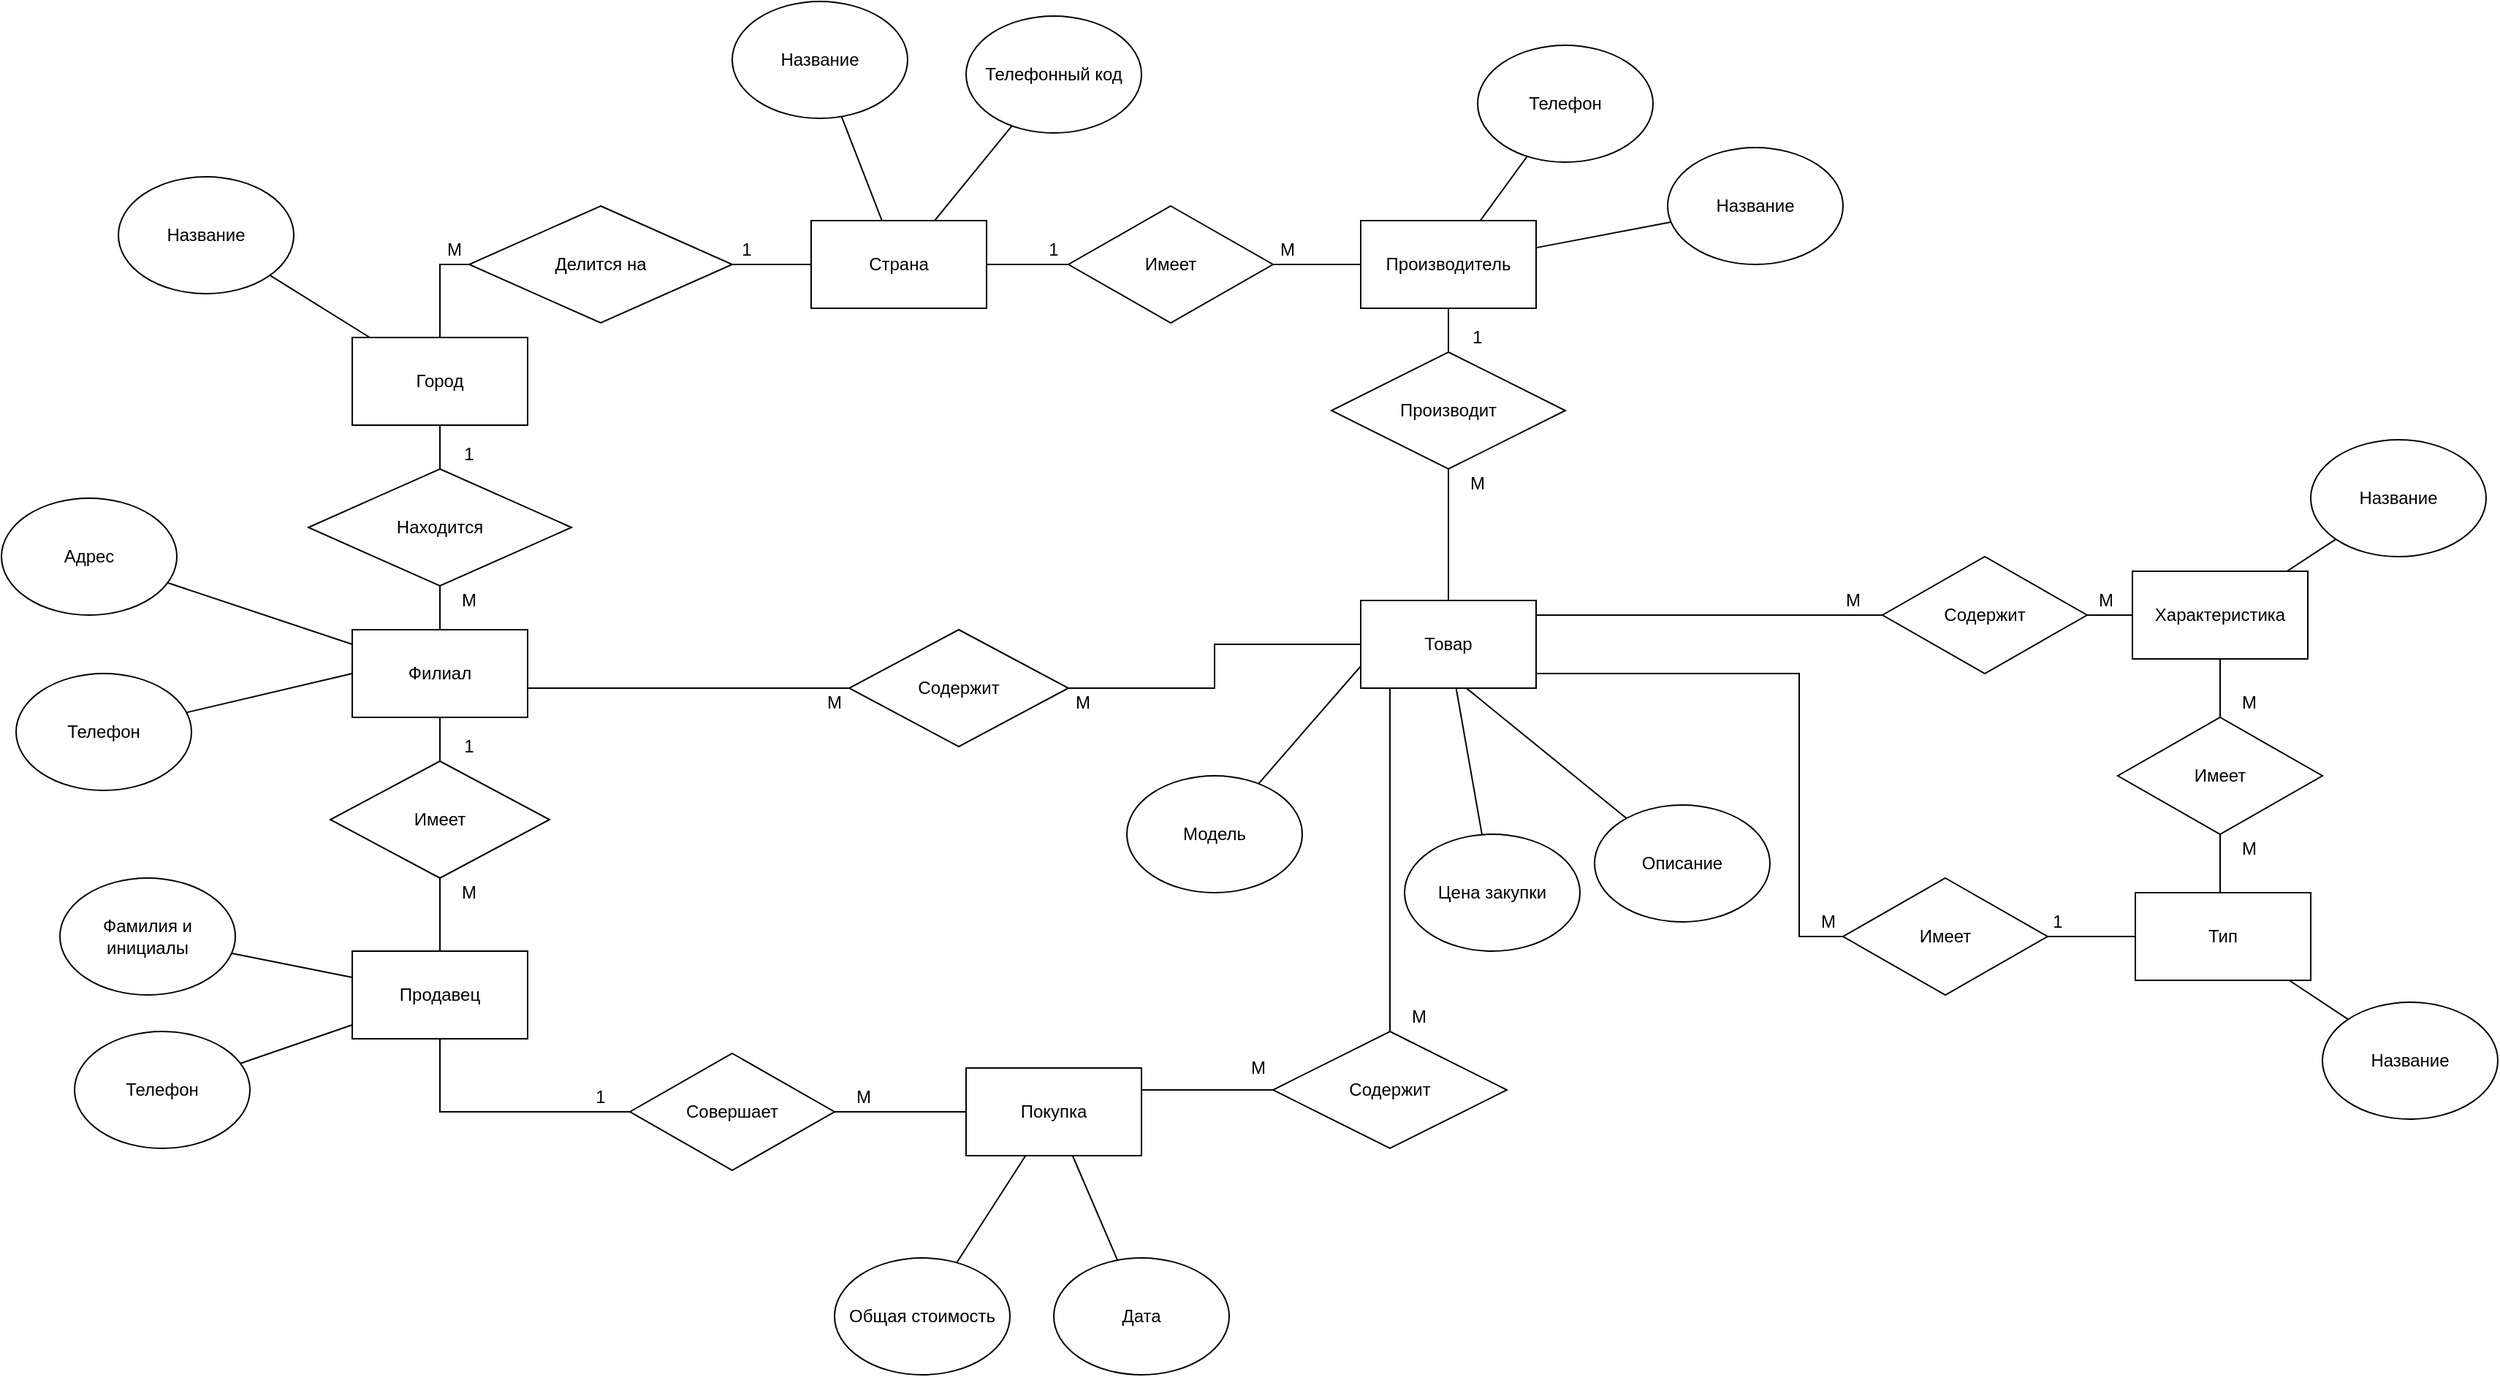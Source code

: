 <mxfile version="14.6.13"><diagram id="cab1m8A5OC63dLCcE1eq" name="Page-1"><mxGraphModel dx="1209" dy="767" grid="1" gridSize="10" guides="1" tooltips="1" connect="1" arrows="1" fold="1" page="1" pageScale="1" pageWidth="827" pageHeight="1169" math="0" shadow="0"><root><mxCell id="0"/><mxCell id="1" parent="0"/><mxCell id="thi3YV_2VMZKimP_Mcks-1" style="edgeStyle=orthogonalEdgeStyle;rounded=0;orthogonalLoop=1;jettySize=auto;html=1;endArrow=none;endFill=0;" edge="1" parent="1" source="thi3YV_2VMZKimP_Mcks-2" target="thi3YV_2VMZKimP_Mcks-22"><mxGeometry relative="1" as="geometry"><Array as="points"/></mxGeometry></mxCell><mxCell id="thi3YV_2VMZKimP_Mcks-2" value="Страна" style="rounded=0;whiteSpace=wrap;html=1;" vertex="1" parent="1"><mxGeometry x="1104" y="330" width="120" height="60" as="geometry"/></mxCell><mxCell id="thi3YV_2VMZKimP_Mcks-3" style="edgeStyle=orthogonalEdgeStyle;rounded=0;orthogonalLoop=1;jettySize=auto;html=1;endArrow=none;endFill=0;" edge="1" parent="1" source="thi3YV_2VMZKimP_Mcks-4" target="thi3YV_2VMZKimP_Mcks-24"><mxGeometry relative="1" as="geometry"/></mxCell><mxCell id="thi3YV_2VMZKimP_Mcks-4" value="Город" style="rounded=0;whiteSpace=wrap;html=1;" vertex="1" parent="1"><mxGeometry x="790" y="410" width="120" height="60" as="geometry"/></mxCell><mxCell id="thi3YV_2VMZKimP_Mcks-7" style="edgeStyle=orthogonalEdgeStyle;rounded=0;orthogonalLoop=1;jettySize=auto;html=1;endArrow=none;endFill=0;" edge="1" parent="1" source="thi3YV_2VMZKimP_Mcks-8" target="thi3YV_2VMZKimP_Mcks-29"><mxGeometry relative="1" as="geometry"/></mxCell><mxCell id="thi3YV_2VMZKimP_Mcks-8" value="&lt;div&gt;Филиал&lt;/div&gt;" style="rounded=0;whiteSpace=wrap;html=1;" vertex="1" parent="1"><mxGeometry x="790" y="610" width="120" height="60" as="geometry"/></mxCell><mxCell id="thi3YV_2VMZKimP_Mcks-9" style="edgeStyle=orthogonalEdgeStyle;rounded=0;orthogonalLoop=1;jettySize=auto;html=1;endArrow=none;endFill=0;" edge="1" parent="1" source="thi3YV_2VMZKimP_Mcks-10" target="thi3YV_2VMZKimP_Mcks-31"><mxGeometry relative="1" as="geometry"/></mxCell><mxCell id="thi3YV_2VMZKimP_Mcks-10" value="Покупка" style="rounded=0;whiteSpace=wrap;html=1;" vertex="1" parent="1"><mxGeometry x="1210" y="910" width="120" height="60" as="geometry"/></mxCell><mxCell id="thi3YV_2VMZKimP_Mcks-11" style="edgeStyle=orthogonalEdgeStyle;rounded=0;orthogonalLoop=1;jettySize=auto;html=1;endArrow=none;endFill=0;" edge="1" parent="1" source="thi3YV_2VMZKimP_Mcks-14" target="thi3YV_2VMZKimP_Mcks-39"><mxGeometry relative="1" as="geometry"><Array as="points"><mxPoint x="1780" y="640"/><mxPoint x="1780" y="820"/></Array></mxGeometry></mxCell><mxCell id="thi3YV_2VMZKimP_Mcks-12" style="edgeStyle=orthogonalEdgeStyle;rounded=0;orthogonalLoop=1;jettySize=auto;html=1;endArrow=none;endFill=0;" edge="1" parent="1" source="thi3YV_2VMZKimP_Mcks-14" target="thi3YV_2VMZKimP_Mcks-48"><mxGeometry relative="1" as="geometry"><Array as="points"><mxPoint x="1500" y="750"/><mxPoint x="1500" y="750"/></Array></mxGeometry></mxCell><mxCell id="thi3YV_2VMZKimP_Mcks-13" style="edgeStyle=orthogonalEdgeStyle;rounded=0;orthogonalLoop=1;jettySize=auto;html=1;endArrow=none;endFill=0;" edge="1" parent="1" source="thi3YV_2VMZKimP_Mcks-14" target="thi3YV_2VMZKimP_Mcks-33"><mxGeometry relative="1" as="geometry"/></mxCell><mxCell id="thi3YV_2VMZKimP_Mcks-14" value="&lt;div&gt;Товар&lt;/div&gt;" style="rounded=0;whiteSpace=wrap;html=1;" vertex="1" parent="1"><mxGeometry x="1480" y="590" width="120" height="60" as="geometry"/></mxCell><mxCell id="thi3YV_2VMZKimP_Mcks-15" value="Тип" style="rounded=0;whiteSpace=wrap;html=1;" vertex="1" parent="1"><mxGeometry x="2010" y="790" width="120" height="60" as="geometry"/></mxCell><mxCell id="thi3YV_2VMZKimP_Mcks-16" style="edgeStyle=orthogonalEdgeStyle;rounded=0;orthogonalLoop=1;jettySize=auto;html=1;exitX=0;exitY=0.5;exitDx=0;exitDy=0;endArrow=none;endFill=0;" edge="1" parent="1" source="thi3YV_2VMZKimP_Mcks-18" target="thi3YV_2VMZKimP_Mcks-43"><mxGeometry relative="1" as="geometry"/></mxCell><mxCell id="thi3YV_2VMZKimP_Mcks-17" style="edgeStyle=orthogonalEdgeStyle;rounded=0;orthogonalLoop=1;jettySize=auto;html=1;endArrow=none;endFill=0;" edge="1" parent="1" source="thi3YV_2VMZKimP_Mcks-18" target="thi3YV_2VMZKimP_Mcks-41"><mxGeometry relative="1" as="geometry"/></mxCell><mxCell id="thi3YV_2VMZKimP_Mcks-18" value="Характеристика" style="rounded=0;whiteSpace=wrap;html=1;" vertex="1" parent="1"><mxGeometry x="2008" y="570" width="120" height="60" as="geometry"/></mxCell><mxCell id="thi3YV_2VMZKimP_Mcks-19" style="edgeStyle=orthogonalEdgeStyle;rounded=0;orthogonalLoop=1;jettySize=auto;html=1;endArrow=none;endFill=0;" edge="1" parent="1" source="thi3YV_2VMZKimP_Mcks-20" target="thi3YV_2VMZKimP_Mcks-37"><mxGeometry relative="1" as="geometry"/></mxCell><mxCell id="thi3YV_2VMZKimP_Mcks-20" value="Производитель" style="rounded=0;whiteSpace=wrap;html=1;" vertex="1" parent="1"><mxGeometry x="1480" y="330" width="120" height="60" as="geometry"/></mxCell><mxCell id="thi3YV_2VMZKimP_Mcks-21" style="edgeStyle=orthogonalEdgeStyle;rounded=0;orthogonalLoop=1;jettySize=auto;html=1;endArrow=none;endFill=0;" edge="1" parent="1" source="thi3YV_2VMZKimP_Mcks-22" target="thi3YV_2VMZKimP_Mcks-4"><mxGeometry relative="1" as="geometry"><Array as="points"><mxPoint x="850" y="360"/></Array></mxGeometry></mxCell><mxCell id="thi3YV_2VMZKimP_Mcks-22" value="Делится на" style="rhombus;whiteSpace=wrap;html=1;" vertex="1" parent="1"><mxGeometry x="870" y="320" width="180" height="80" as="geometry"/></mxCell><mxCell id="thi3YV_2VMZKimP_Mcks-23" style="edgeStyle=orthogonalEdgeStyle;rounded=0;orthogonalLoop=1;jettySize=auto;html=1;endArrow=none;endFill=0;" edge="1" parent="1" source="thi3YV_2VMZKimP_Mcks-24" target="thi3YV_2VMZKimP_Mcks-8"><mxGeometry relative="1" as="geometry"/></mxCell><mxCell id="thi3YV_2VMZKimP_Mcks-24" value="Находится" style="rhombus;whiteSpace=wrap;html=1;" vertex="1" parent="1"><mxGeometry x="760" y="500" width="180" height="80" as="geometry"/></mxCell><mxCell id="thi3YV_2VMZKimP_Mcks-27" value="Продавец" style="rounded=0;whiteSpace=wrap;html=1;" vertex="1" parent="1"><mxGeometry x="790" y="830" width="120" height="60" as="geometry"/></mxCell><mxCell id="thi3YV_2VMZKimP_Mcks-28" style="edgeStyle=orthogonalEdgeStyle;rounded=0;orthogonalLoop=1;jettySize=auto;html=1;endArrow=none;endFill=0;" edge="1" parent="1" source="thi3YV_2VMZKimP_Mcks-29" target="thi3YV_2VMZKimP_Mcks-27"><mxGeometry relative="1" as="geometry"/></mxCell><mxCell id="thi3YV_2VMZKimP_Mcks-29" value="Имеет" style="rhombus;whiteSpace=wrap;html=1;" vertex="1" parent="1"><mxGeometry x="775" y="700" width="150" height="80" as="geometry"/></mxCell><mxCell id="thi3YV_2VMZKimP_Mcks-30" style="edgeStyle=orthogonalEdgeStyle;rounded=0;orthogonalLoop=1;jettySize=auto;html=1;endArrow=none;endFill=0;" edge="1" parent="1" source="thi3YV_2VMZKimP_Mcks-31" target="thi3YV_2VMZKimP_Mcks-27"><mxGeometry relative="1" as="geometry"/></mxCell><mxCell id="thi3YV_2VMZKimP_Mcks-31" value="Совершает" style="rhombus;whiteSpace=wrap;html=1;" vertex="1" parent="1"><mxGeometry x="980" y="900" width="140" height="80" as="geometry"/></mxCell><mxCell id="thi3YV_2VMZKimP_Mcks-32" style="edgeStyle=orthogonalEdgeStyle;rounded=0;orthogonalLoop=1;jettySize=auto;html=1;endArrow=none;endFill=0;" edge="1" parent="1" source="thi3YV_2VMZKimP_Mcks-33" target="thi3YV_2VMZKimP_Mcks-8"><mxGeometry relative="1" as="geometry"><Array as="points"><mxPoint x="1080" y="650"/><mxPoint x="1080" y="650"/></Array></mxGeometry></mxCell><mxCell id="thi3YV_2VMZKimP_Mcks-33" value="Содержит" style="rhombus;whiteSpace=wrap;html=1;" vertex="1" parent="1"><mxGeometry x="1130" y="610" width="150" height="80" as="geometry"/></mxCell><mxCell id="thi3YV_2VMZKimP_Mcks-34" style="edgeStyle=orthogonalEdgeStyle;rounded=0;orthogonalLoop=1;jettySize=auto;html=1;endArrow=none;endFill=0;" edge="1" parent="1" source="thi3YV_2VMZKimP_Mcks-35" target="thi3YV_2VMZKimP_Mcks-20"><mxGeometry relative="1" as="geometry"/></mxCell><mxCell id="thi3YV_2VMZKimP_Mcks-35" value="Имеет" style="rhombus;whiteSpace=wrap;html=1;" vertex="1" parent="1"><mxGeometry x="1280" y="320" width="140" height="80" as="geometry"/></mxCell><mxCell id="thi3YV_2VMZKimP_Mcks-36" style="edgeStyle=orthogonalEdgeStyle;rounded=0;orthogonalLoop=1;jettySize=auto;html=1;endArrow=none;endFill=0;" edge="1" parent="1" source="thi3YV_2VMZKimP_Mcks-37" target="thi3YV_2VMZKimP_Mcks-14"><mxGeometry relative="1" as="geometry"/></mxCell><mxCell id="thi3YV_2VMZKimP_Mcks-37" value="Производит" style="rhombus;whiteSpace=wrap;html=1;" vertex="1" parent="1"><mxGeometry x="1460" y="420" width="160" height="80" as="geometry"/></mxCell><mxCell id="thi3YV_2VMZKimP_Mcks-38" style="edgeStyle=orthogonalEdgeStyle;rounded=0;orthogonalLoop=1;jettySize=auto;html=1;endArrow=none;endFill=0;" edge="1" parent="1" source="thi3YV_2VMZKimP_Mcks-39" target="thi3YV_2VMZKimP_Mcks-15"><mxGeometry relative="1" as="geometry"/></mxCell><mxCell id="thi3YV_2VMZKimP_Mcks-39" value="Имеет" style="rhombus;whiteSpace=wrap;html=1;" vertex="1" parent="1"><mxGeometry x="1810" y="780" width="140" height="80" as="geometry"/></mxCell><mxCell id="thi3YV_2VMZKimP_Mcks-40" style="edgeStyle=orthogonalEdgeStyle;rounded=0;orthogonalLoop=1;jettySize=auto;html=1;endArrow=none;endFill=0;" edge="1" parent="1" source="thi3YV_2VMZKimP_Mcks-41" target="thi3YV_2VMZKimP_Mcks-15"><mxGeometry relative="1" as="geometry"><Array as="points"><mxPoint x="2100" y="800"/></Array></mxGeometry></mxCell><mxCell id="thi3YV_2VMZKimP_Mcks-41" value="Имеет" style="rhombus;whiteSpace=wrap;html=1;" vertex="1" parent="1"><mxGeometry x="1998" y="670" width="140" height="80" as="geometry"/></mxCell><mxCell id="thi3YV_2VMZKimP_Mcks-42" style="edgeStyle=orthogonalEdgeStyle;rounded=0;orthogonalLoop=1;jettySize=auto;html=1;endArrow=none;endFill=0;" edge="1" parent="1" source="thi3YV_2VMZKimP_Mcks-43" target="thi3YV_2VMZKimP_Mcks-14"><mxGeometry relative="1" as="geometry"><Array as="points"><mxPoint x="1720" y="600"/><mxPoint x="1720" y="600"/></Array></mxGeometry></mxCell><mxCell id="thi3YV_2VMZKimP_Mcks-43" value="Содержит" style="rhombus;whiteSpace=wrap;html=1;" vertex="1" parent="1"><mxGeometry x="1837" y="560" width="140" height="80" as="geometry"/></mxCell><mxCell id="thi3YV_2VMZKimP_Mcks-44" value="1" style="text;html=1;strokeColor=none;fillColor=none;align=center;verticalAlign=middle;whiteSpace=wrap;rounded=0;" vertex="1" parent="1"><mxGeometry x="1040" y="340" width="40" height="20" as="geometry"/></mxCell><mxCell id="thi3YV_2VMZKimP_Mcks-45" value="M" style="text;html=1;strokeColor=none;fillColor=none;align=center;verticalAlign=middle;whiteSpace=wrap;rounded=0;" vertex="1" parent="1"><mxGeometry x="840" y="340" width="40" height="20" as="geometry"/></mxCell><mxCell id="thi3YV_2VMZKimP_Mcks-46" value="" style="endArrow=none;html=1;exitX=1;exitY=0.5;exitDx=0;exitDy=0;" edge="1" parent="1" source="thi3YV_2VMZKimP_Mcks-2" target="thi3YV_2VMZKimP_Mcks-35"><mxGeometry width="50" height="50" relative="1" as="geometry"><mxPoint x="1100" y="700" as="sourcePoint"/><mxPoint x="1150" y="650" as="targetPoint"/></mxGeometry></mxCell><mxCell id="thi3YV_2VMZKimP_Mcks-47" style="edgeStyle=orthogonalEdgeStyle;rounded=0;orthogonalLoop=1;jettySize=auto;html=1;endArrow=none;endFill=0;" edge="1" parent="1" source="thi3YV_2VMZKimP_Mcks-48" target="thi3YV_2VMZKimP_Mcks-10"><mxGeometry relative="1" as="geometry"><Array as="points"><mxPoint x="1360" y="925"/><mxPoint x="1360" y="925"/></Array></mxGeometry></mxCell><mxCell id="thi3YV_2VMZKimP_Mcks-48" value="Содержит" style="rhombus;whiteSpace=wrap;html=1;" vertex="1" parent="1"><mxGeometry x="1420" y="885" width="160" height="80" as="geometry"/></mxCell><mxCell id="thi3YV_2VMZKimP_Mcks-49" value="1" style="text;html=1;strokeColor=none;fillColor=none;align=center;verticalAlign=middle;whiteSpace=wrap;rounded=0;" vertex="1" parent="1"><mxGeometry x="1250" y="340" width="40" height="20" as="geometry"/></mxCell><mxCell id="thi3YV_2VMZKimP_Mcks-50" value="M" style="text;html=1;strokeColor=none;fillColor=none;align=center;verticalAlign=middle;whiteSpace=wrap;rounded=0;" vertex="1" parent="1"><mxGeometry x="1410" y="340" width="40" height="20" as="geometry"/></mxCell><mxCell id="thi3YV_2VMZKimP_Mcks-51" value="1" style="text;html=1;strokeColor=none;fillColor=none;align=center;verticalAlign=middle;whiteSpace=wrap;rounded=0;" vertex="1" parent="1"><mxGeometry x="1540" y="400" width="40" height="20" as="geometry"/></mxCell><mxCell id="thi3YV_2VMZKimP_Mcks-52" value="M" style="text;html=1;strokeColor=none;fillColor=none;align=center;verticalAlign=middle;whiteSpace=wrap;rounded=0;" vertex="1" parent="1"><mxGeometry x="1540" y="500" width="40" height="20" as="geometry"/></mxCell><mxCell id="thi3YV_2VMZKimP_Mcks-55" value="1" style="text;html=1;strokeColor=none;fillColor=none;align=center;verticalAlign=middle;whiteSpace=wrap;rounded=0;" vertex="1" parent="1"><mxGeometry x="850" y="480" width="40" height="20" as="geometry"/></mxCell><mxCell id="thi3YV_2VMZKimP_Mcks-56" value="M" style="text;html=1;strokeColor=none;fillColor=none;align=center;verticalAlign=middle;whiteSpace=wrap;rounded=0;" vertex="1" parent="1"><mxGeometry x="850" y="580" width="40" height="20" as="geometry"/></mxCell><mxCell id="thi3YV_2VMZKimP_Mcks-57" value="1" style="text;html=1;strokeColor=none;fillColor=none;align=center;verticalAlign=middle;whiteSpace=wrap;rounded=0;" vertex="1" parent="1"><mxGeometry x="850" y="680" width="40" height="20" as="geometry"/></mxCell><mxCell id="thi3YV_2VMZKimP_Mcks-58" value="M" style="text;html=1;strokeColor=none;fillColor=none;align=center;verticalAlign=middle;whiteSpace=wrap;rounded=0;" vertex="1" parent="1"><mxGeometry x="850" y="780" width="40" height="20" as="geometry"/></mxCell><mxCell id="thi3YV_2VMZKimP_Mcks-59" value="1" style="text;html=1;strokeColor=none;fillColor=none;align=center;verticalAlign=middle;whiteSpace=wrap;rounded=0;" vertex="1" parent="1"><mxGeometry x="940" y="920" width="40" height="20" as="geometry"/></mxCell><mxCell id="thi3YV_2VMZKimP_Mcks-60" value="M" style="text;html=1;strokeColor=none;fillColor=none;align=center;verticalAlign=middle;whiteSpace=wrap;rounded=0;" vertex="1" parent="1"><mxGeometry x="1120" y="920" width="40" height="20" as="geometry"/></mxCell><mxCell id="thi3YV_2VMZKimP_Mcks-61" value="M" style="text;html=1;strokeColor=none;fillColor=none;align=center;verticalAlign=middle;whiteSpace=wrap;rounded=0;" vertex="1" parent="1"><mxGeometry x="1500" y="865" width="40" height="20" as="geometry"/></mxCell><mxCell id="thi3YV_2VMZKimP_Mcks-62" value="M" style="text;html=1;strokeColor=none;fillColor=none;align=center;verticalAlign=middle;whiteSpace=wrap;rounded=0;" vertex="1" parent="1"><mxGeometry x="1390" y="900" width="40" height="20" as="geometry"/></mxCell><mxCell id="thi3YV_2VMZKimP_Mcks-63" value="M" style="text;html=1;strokeColor=none;fillColor=none;align=center;verticalAlign=middle;whiteSpace=wrap;rounded=0;" vertex="1" parent="1"><mxGeometry x="1100" y="650" width="40" height="20" as="geometry"/></mxCell><mxCell id="thi3YV_2VMZKimP_Mcks-64" value="M" style="text;html=1;strokeColor=none;fillColor=none;align=center;verticalAlign=middle;whiteSpace=wrap;rounded=0;" vertex="1" parent="1"><mxGeometry x="1270" y="650" width="40" height="20" as="geometry"/></mxCell><mxCell id="thi3YV_2VMZKimP_Mcks-65" value="M" style="text;html=1;strokeColor=none;fillColor=none;align=center;verticalAlign=middle;whiteSpace=wrap;rounded=0;" vertex="1" parent="1"><mxGeometry x="1780" y="800" width="40" height="20" as="geometry"/></mxCell><mxCell id="thi3YV_2VMZKimP_Mcks-66" value="1" style="text;html=1;strokeColor=none;fillColor=none;align=center;verticalAlign=middle;whiteSpace=wrap;rounded=0;" vertex="1" parent="1"><mxGeometry x="1937" y="800" width="40" height="20" as="geometry"/></mxCell><mxCell id="thi3YV_2VMZKimP_Mcks-67" value="M" style="text;html=1;strokeColor=none;fillColor=none;align=center;verticalAlign=middle;whiteSpace=wrap;rounded=0;" vertex="1" parent="1"><mxGeometry x="2068" y="750" width="40" height="20" as="geometry"/></mxCell><mxCell id="thi3YV_2VMZKimP_Mcks-68" value="M" style="text;html=1;strokeColor=none;fillColor=none;align=center;verticalAlign=middle;whiteSpace=wrap;rounded=0;" vertex="1" parent="1"><mxGeometry x="2068" y="650" width="40" height="20" as="geometry"/></mxCell><mxCell id="thi3YV_2VMZKimP_Mcks-69" value="M" style="text;html=1;strokeColor=none;fillColor=none;align=center;verticalAlign=middle;whiteSpace=wrap;rounded=0;" vertex="1" parent="1"><mxGeometry x="1970" y="580" width="40" height="20" as="geometry"/></mxCell><mxCell id="thi3YV_2VMZKimP_Mcks-70" value="M" style="text;html=1;strokeColor=none;fillColor=none;align=center;verticalAlign=middle;whiteSpace=wrap;rounded=0;" vertex="1" parent="1"><mxGeometry x="1797" y="580" width="40" height="20" as="geometry"/></mxCell><mxCell id="thi3YV_2VMZKimP_Mcks-71" value="Название" style="ellipse;whiteSpace=wrap;html=1;" vertex="1" parent="1"><mxGeometry x="1690" y="280" width="120" height="80" as="geometry"/></mxCell><mxCell id="thi3YV_2VMZKimP_Mcks-72" value="Телефон" style="ellipse;whiteSpace=wrap;html=1;" vertex="1" parent="1"><mxGeometry x="1560" y="210" width="120" height="80" as="geometry"/></mxCell><mxCell id="thi3YV_2VMZKimP_Mcks-73" value="" style="endArrow=none;html=1;endFill=0;" edge="1" parent="1" source="thi3YV_2VMZKimP_Mcks-71" target="thi3YV_2VMZKimP_Mcks-20"><mxGeometry width="50" height="50" relative="1" as="geometry"><mxPoint x="1550" y="690" as="sourcePoint"/><mxPoint x="1600" y="640" as="targetPoint"/></mxGeometry></mxCell><mxCell id="thi3YV_2VMZKimP_Mcks-74" value="" style="endArrow=none;html=1;endFill=0;" edge="1" parent="1" source="thi3YV_2VMZKimP_Mcks-72" target="thi3YV_2VMZKimP_Mcks-20"><mxGeometry width="50" height="50" relative="1" as="geometry"><mxPoint x="1702.274" y="340.909" as="sourcePoint"/><mxPoint x="1610" y="358.571" as="targetPoint"/></mxGeometry></mxCell><mxCell id="thi3YV_2VMZKimP_Mcks-75" value="Телефонный код" style="ellipse;whiteSpace=wrap;html=1;" vertex="1" parent="1"><mxGeometry x="1210" y="190" width="120" height="80" as="geometry"/></mxCell><mxCell id="thi3YV_2VMZKimP_Mcks-76" value="&lt;div&gt;Название&lt;/div&gt;" style="ellipse;whiteSpace=wrap;html=1;" vertex="1" parent="1"><mxGeometry x="1050" y="180" width="120" height="80" as="geometry"/></mxCell><mxCell id="thi3YV_2VMZKimP_Mcks-77" value="" style="endArrow=none;html=1;endFill=0;" edge="1" parent="1" source="thi3YV_2VMZKimP_Mcks-75" target="thi3YV_2VMZKimP_Mcks-2"><mxGeometry width="50" height="50" relative="1" as="geometry"><mxPoint x="1604.019" y="296.055" as="sourcePoint"/><mxPoint x="1571.818" y="340" as="targetPoint"/></mxGeometry></mxCell><mxCell id="thi3YV_2VMZKimP_Mcks-78" value="" style="endArrow=none;html=1;endFill=0;" edge="1" parent="1" source="thi3YV_2VMZKimP_Mcks-76" target="thi3YV_2VMZKimP_Mcks-2"><mxGeometry width="50" height="50" relative="1" as="geometry"><mxPoint x="1251.443" y="275.179" as="sourcePoint"/><mxPoint x="1198.462" y="340" as="targetPoint"/></mxGeometry></mxCell><mxCell id="thi3YV_2VMZKimP_Mcks-79" value="Название" style="ellipse;whiteSpace=wrap;html=1;" vertex="1" parent="1"><mxGeometry x="630" y="300" width="120" height="80" as="geometry"/></mxCell><mxCell id="thi3YV_2VMZKimP_Mcks-80" value="" style="endArrow=none;html=1;endFill=0;" edge="1" parent="1" source="thi3YV_2VMZKimP_Mcks-79" target="thi3YV_2VMZKimP_Mcks-4"><mxGeometry width="50" height="50" relative="1" as="geometry"><mxPoint x="1134.993" y="268.731" as="sourcePoint"/><mxPoint x="1162.429" y="340" as="targetPoint"/></mxGeometry></mxCell><mxCell id="thi3YV_2VMZKimP_Mcks-85" value="Адрес" style="ellipse;whiteSpace=wrap;html=1;" vertex="1" parent="1"><mxGeometry x="550" y="520" width="120" height="80" as="geometry"/></mxCell><mxCell id="thi3YV_2VMZKimP_Mcks-86" value="" style="endArrow=none;html=1;endFill=0;" edge="1" parent="1" source="thi3YV_2VMZKimP_Mcks-85" target="thi3YV_2VMZKimP_Mcks-8"><mxGeometry width="50" height="50" relative="1" as="geometry"><mxPoint x="743.902" y="377.265" as="sourcePoint"/><mxPoint x="812" y="420" as="targetPoint"/></mxGeometry></mxCell><mxCell id="thi3YV_2VMZKimP_Mcks-87" value="" style="endArrow=none;html=1;endFill=0;entryX=0;entryY=0.5;entryDx=0;entryDy=0;" edge="1" parent="1" source="thi3YV_2VMZKimP_Mcks-88" target="thi3YV_2VMZKimP_Mcks-8"><mxGeometry width="50" height="50" relative="1" as="geometry"><mxPoint x="696.982" y="457.265" as="sourcePoint"/><mxPoint x="756.926" y="690" as="targetPoint"/></mxGeometry></mxCell><mxCell id="thi3YV_2VMZKimP_Mcks-88" value="Телефон" style="ellipse;whiteSpace=wrap;html=1;" vertex="1" parent="1"><mxGeometry x="560" y="640" width="120" height="80" as="geometry"/></mxCell><mxCell id="thi3YV_2VMZKimP_Mcks-89" value="Фамилия и инициалы" style="ellipse;whiteSpace=wrap;html=1;" vertex="1" parent="1"><mxGeometry x="590" y="780" width="120" height="80" as="geometry"/></mxCell><mxCell id="thi3YV_2VMZKimP_Mcks-90" value="" style="endArrow=none;html=1;endFill=0;" edge="1" parent="1" source="thi3YV_2VMZKimP_Mcks-89" target="thi3YV_2VMZKimP_Mcks-27"><mxGeometry width="50" height="50" relative="1" as="geometry"><mxPoint x="686.558" y="676.646" as="sourcePoint"/><mxPoint x="800" y="650" as="targetPoint"/></mxGeometry></mxCell><mxCell id="thi3YV_2VMZKimP_Mcks-91" value="Телефон" style="ellipse;whiteSpace=wrap;html=1;" vertex="1" parent="1"><mxGeometry x="600" y="885" width="120" height="80" as="geometry"/></mxCell><mxCell id="thi3YV_2VMZKimP_Mcks-92" value="" style="endArrow=none;html=1;endFill=0;" edge="1" parent="1" source="thi3YV_2VMZKimP_Mcks-91" target="thi3YV_2VMZKimP_Mcks-27"><mxGeometry width="50" height="50" relative="1" as="geometry"><mxPoint x="696.982" y="747.265" as="sourcePoint"/><mxPoint x="790" y="930" as="targetPoint"/></mxGeometry></mxCell><mxCell id="thi3YV_2VMZKimP_Mcks-93" value="Общая стоимость" style="ellipse;whiteSpace=wrap;html=1;" vertex="1" parent="1"><mxGeometry x="1120" y="1040" width="120" height="80" as="geometry"/></mxCell><mxCell id="thi3YV_2VMZKimP_Mcks-94" value="" style="endArrow=none;html=1;endFill=0;" edge="1" parent="1" source="thi3YV_2VMZKimP_Mcks-93" target="thi3YV_2VMZKimP_Mcks-10"><mxGeometry width="50" height="50" relative="1" as="geometry"><mxPoint x="723.568" y="916.982" as="sourcePoint"/><mxPoint x="800" y="890.526" as="targetPoint"/></mxGeometry></mxCell><mxCell id="thi3YV_2VMZKimP_Mcks-95" value="Описание" style="ellipse;whiteSpace=wrap;html=1;" vertex="1" parent="1"><mxGeometry x="1640" y="730" width="120" height="80" as="geometry"/></mxCell><mxCell id="thi3YV_2VMZKimP_Mcks-96" value="Цена закупки" style="ellipse;whiteSpace=wrap;html=1;" vertex="1" parent="1"><mxGeometry x="1510" y="750" width="120" height="80" as="geometry"/></mxCell><mxCell id="thi3YV_2VMZKimP_Mcks-97" value="" style="endArrow=none;html=1;endFill=0;exitX=0.603;exitY=1.001;exitDx=0;exitDy=0;exitPerimeter=0;" edge="1" parent="1" source="thi3YV_2VMZKimP_Mcks-14" target="thi3YV_2VMZKimP_Mcks-95"><mxGeometry width="50" height="50" relative="1" as="geometry"><mxPoint x="1702.274" y="340.909" as="sourcePoint"/><mxPoint x="1610" y="358.571" as="targetPoint"/></mxGeometry></mxCell><mxCell id="thi3YV_2VMZKimP_Mcks-98" value="" style="endArrow=none;html=1;endFill=0;" edge="1" parent="1" source="thi3YV_2VMZKimP_Mcks-14" target="thi3YV_2VMZKimP_Mcks-96"><mxGeometry width="50" height="50" relative="1" as="geometry"><mxPoint x="1562.36" y="660.06" as="sourcePoint"/><mxPoint x="1706.561" y="752.407" as="targetPoint"/></mxGeometry></mxCell><mxCell id="thi3YV_2VMZKimP_Mcks-99" value="Название" style="ellipse;whiteSpace=wrap;html=1;" vertex="1" parent="1"><mxGeometry x="2130" y="480" width="120" height="80" as="geometry"/></mxCell><mxCell id="thi3YV_2VMZKimP_Mcks-100" value="" style="endArrow=none;html=1;endFill=0;" edge="1" parent="1" source="thi3YV_2VMZKimP_Mcks-18" target="thi3YV_2VMZKimP_Mcks-99"><mxGeometry width="50" height="50" relative="1" as="geometry"><mxPoint x="2170" y="450.06" as="sourcePoint"/><mxPoint x="2227.64" y="158.571" as="targetPoint"/></mxGeometry></mxCell><mxCell id="thi3YV_2VMZKimP_Mcks-101" value="Название" style="ellipse;whiteSpace=wrap;html=1;" vertex="1" parent="1"><mxGeometry x="2138" y="865" width="120" height="80" as="geometry"/></mxCell><mxCell id="thi3YV_2VMZKimP_Mcks-102" value="" style="endArrow=none;html=1;endFill=0;entryX=0;entryY=0;entryDx=0;entryDy=0;" edge="1" parent="1" source="thi3YV_2VMZKimP_Mcks-15" target="thi3YV_2VMZKimP_Mcks-101"><mxGeometry width="50" height="50" relative="1" as="geometry"><mxPoint x="2170" y="902.982" as="sourcePoint"/><mxPoint x="2190.704" y="889.772" as="targetPoint"/></mxGeometry></mxCell><mxCell id="thi3YV_2VMZKimP_Mcks-103" value="&lt;div&gt;Дата&lt;/div&gt;" style="ellipse;whiteSpace=wrap;html=1;" vertex="1" parent="1"><mxGeometry x="1270" y="1040" width="120" height="80" as="geometry"/></mxCell><mxCell id="thi3YV_2VMZKimP_Mcks-104" value="" style="endArrow=none;html=1;endFill=0;" edge="1" parent="1" source="thi3YV_2VMZKimP_Mcks-103" target="thi3YV_2VMZKimP_Mcks-10"><mxGeometry width="50" height="50" relative="1" as="geometry"><mxPoint x="1213.433" y="1053.177" as="sourcePoint"/><mxPoint x="1260.714" y="980" as="targetPoint"/></mxGeometry></mxCell><mxCell id="thi3YV_2VMZKimP_Mcks-105" value="&lt;div&gt;Модель&lt;/div&gt;" style="ellipse;whiteSpace=wrap;html=1;" vertex="1" parent="1"><mxGeometry x="1320" y="710" width="120" height="80" as="geometry"/></mxCell><mxCell id="thi3YV_2VMZKimP_Mcks-106" value="" style="endArrow=none;html=1;endFill=0;exitX=0;exitY=0.75;exitDx=0;exitDy=0;" edge="1" parent="1" source="thi3YV_2VMZKimP_Mcks-14" target="thi3YV_2VMZKimP_Mcks-105"><mxGeometry width="50" height="50" relative="1" as="geometry"><mxPoint x="1555.294" y="660" as="sourcePoint"/><mxPoint x="1572.99" y="760.274" as="targetPoint"/></mxGeometry></mxCell></root></mxGraphModel></diagram></mxfile>